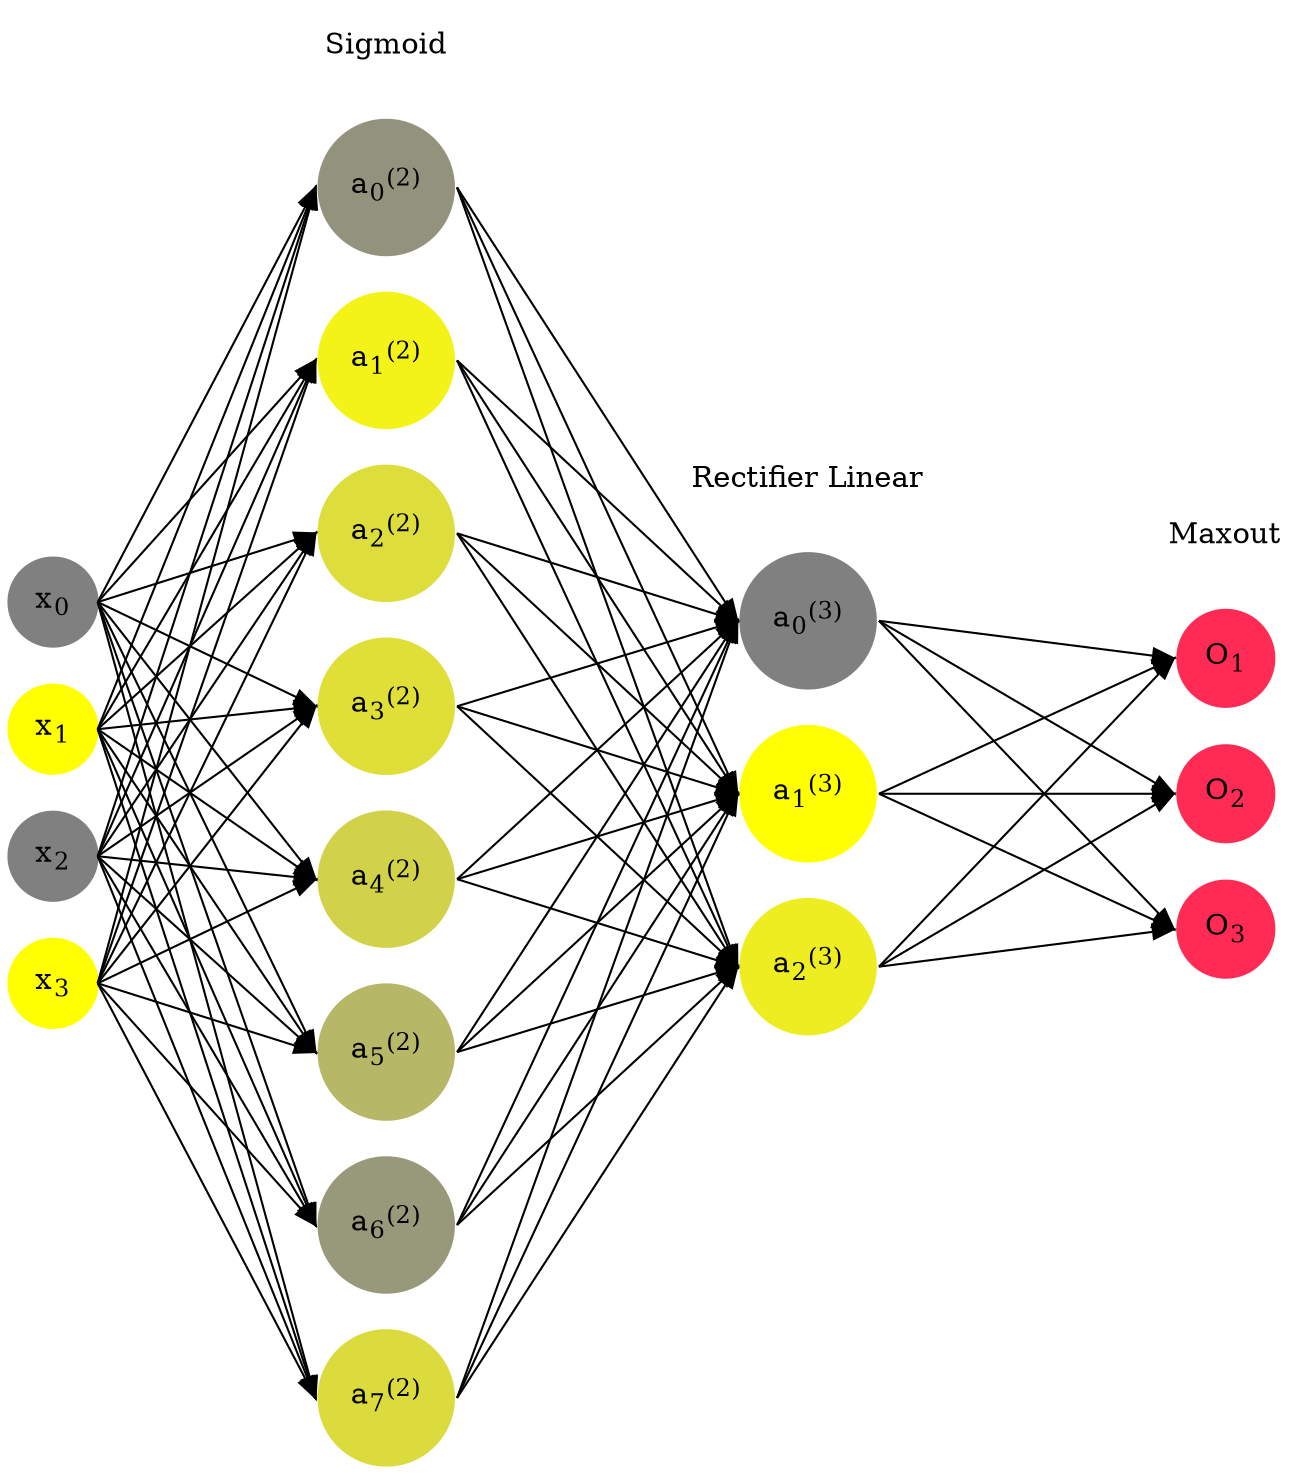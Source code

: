 digraph G {
	rankdir = LR;
	splines=false;
	edge[style=invis];
	ranksep= 1.4;
	{
	node [shape=circle, color="0.1667, 0.0, 0.5", style=filled, fillcolor="0.1667, 0.0, 0.5"];
	x0 [label=<x<sub>0</sub>>];
	}
	{
	node [shape=circle, color="0.1667, 1.0, 1.0", style=filled, fillcolor="0.1667, 1.0, 1.0"];
	x1 [label=<x<sub>1</sub>>];
	}
	{
	node [shape=circle, color="0.1667, 0.0, 0.5", style=filled, fillcolor="0.1667, 0.0, 0.5"];
	x2 [label=<x<sub>2</sub>>];
	}
	{
	node [shape=circle, color="0.1667, 1.0, 1.0", style=filled, fillcolor="0.1667, 1.0, 1.0"];
	x3 [label=<x<sub>3</sub>>];
	}
	{
	node [shape=circle, color="0.1667, 0.149997, 0.574998", style=filled, fillcolor="0.1667, 0.149997, 0.574998"];
	a02 [label=<a<sub>0</sub><sup>(2)</sup>>];
	}
	{
	node [shape=circle, color="0.1667, 0.900052, 0.950026", style=filled, fillcolor="0.1667, 0.900052, 0.950026"];
	a12 [label=<a<sub>1</sub><sup>(2)</sup>>];
	}
	{
	node [shape=circle, color="0.1667, 0.727241, 0.863621", style=filled, fillcolor="0.1667, 0.727241, 0.863621"];
	a22 [label=<a<sub>2</sub><sup>(2)</sup>>];
	}
	{
	node [shape=circle, color="0.1667, 0.745096, 0.872548", style=filled, fillcolor="0.1667, 0.745096, 0.872548"];
	a32 [label=<a<sub>3</sub><sup>(2)</sup>>];
	}
	{
	node [shape=circle, color="0.1667, 0.648206, 0.824103", style=filled, fillcolor="0.1667, 0.648206, 0.824103"];
	a42 [label=<a<sub>4</sub><sup>(2)</sup>>];
	}
	{
	node [shape=circle, color="0.1667, 0.432132, 0.716066", style=filled, fillcolor="0.1667, 0.432132, 0.716066"];
	a52 [label=<a<sub>5</sub><sup>(2)</sup>>];
	}
	{
	node [shape=circle, color="0.1667, 0.190004, 0.595002", style=filled, fillcolor="0.1667, 0.190004, 0.595002"];
	a62 [label=<a<sub>6</sub><sup>(2)</sup>>];
	}
	{
	node [shape=circle, color="0.1667, 0.716906, 0.858453", style=filled, fillcolor="0.1667, 0.716906, 0.858453"];
	a72 [label=<a<sub>7</sub><sup>(2)</sup>>];
	}
	{
	node [shape=circle, color="0.1667, 0.000000, 0.500000", style=filled, fillcolor="0.1667, 0.000000, 0.500000"];
	a03 [label=<a<sub>0</sub><sup>(3)</sup>>];
	}
	{
	node [shape=circle, color="0.1667, 1.738006, 1.369003", style=filled, fillcolor="0.1667, 1.738006, 1.369003"];
	a13 [label=<a<sub>1</sub><sup>(3)</sup>>];
	}
	{
	node [shape=circle, color="0.1667, 0.858513, 0.929256", style=filled, fillcolor="0.1667, 0.858513, 0.929256"];
	a23 [label=<a<sub>2</sub><sup>(3)</sup>>];
	}
	{
	node [shape=circle, color="0.9667, 0.83, 1.0", style=filled, fillcolor="0.9667, 0.83, 1.0"];
	O1 [label=<O<sub>1</sub>>];
	}
	{
	node [shape=circle, color="0.9667, 0.83, 1.0", style=filled, fillcolor="0.9667, 0.83, 1.0"];
	O2 [label=<O<sub>2</sub>>];
	}
	{
	node [shape=circle, color="0.9667, 0.83, 1.0", style=filled, fillcolor="0.9667, 0.83, 1.0"];
	O3 [label=<O<sub>3</sub>>];
	}
	{
	rank=same;
	x0->x1->x2->x3;
	}
	{
	rank=same;
	a02->a12->a22->a32->a42->a52->a62->a72;
	}
	{
	rank=same;
	a03->a13->a23;
	}
	{
	rank=same;
	O1->O2->O3;
	}
	l1 [shape=plaintext,label="Sigmoid"];
	l1->a02;
	{rank=same; l1;a02};
	l2 [shape=plaintext,label="Rectifier Linear"];
	l2->a03;
	{rank=same; l2;a03};
	l3 [shape=plaintext,label="Maxout"];
	l3->O1;
	{rank=same; l3;O1};
edge[style=solid, tailport=e, headport=w];
	{x0;x1;x2;x3} -> {a02;a12;a22;a32;a42;a52;a62;a72};
	{a02;a12;a22;a32;a42;a52;a62;a72} -> {a03;a13;a23};
	{a03;a13;a23} -> {O1,O2,O3};
}